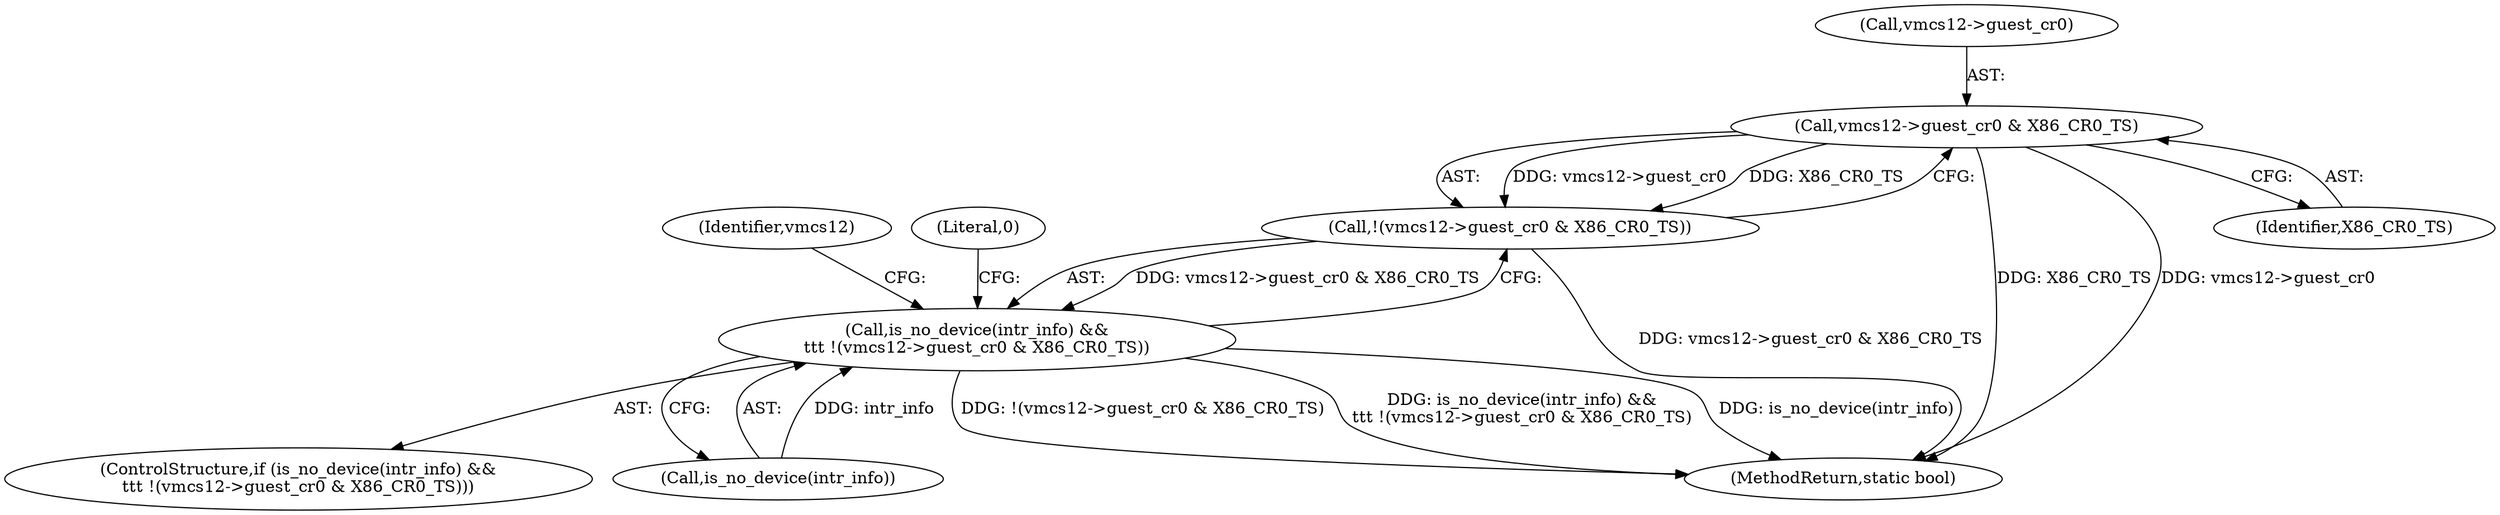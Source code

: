 digraph "0_linux_a642fc305053cc1c6e47e4f4df327895747ab485@pointer" {
"1000183" [label="(Call,vmcs12->guest_cr0 & X86_CR0_TS)"];
"1000182" [label="(Call,!(vmcs12->guest_cr0 & X86_CR0_TS))"];
"1000179" [label="(Call,is_no_device(intr_info) &&\n\t\t\t !(vmcs12->guest_cr0 & X86_CR0_TS))"];
"1000193" [label="(Identifier,vmcs12)"];
"1000341" [label="(MethodReturn,static bool)"];
"1000187" [label="(Identifier,X86_CR0_TS)"];
"1000178" [label="(ControlStructure,if (is_no_device(intr_info) &&\n\t\t\t !(vmcs12->guest_cr0 & X86_CR0_TS)))"];
"1000184" [label="(Call,vmcs12->guest_cr0)"];
"1000189" [label="(Literal,0)"];
"1000183" [label="(Call,vmcs12->guest_cr0 & X86_CR0_TS)"];
"1000182" [label="(Call,!(vmcs12->guest_cr0 & X86_CR0_TS))"];
"1000179" [label="(Call,is_no_device(intr_info) &&\n\t\t\t !(vmcs12->guest_cr0 & X86_CR0_TS))"];
"1000180" [label="(Call,is_no_device(intr_info))"];
"1000183" -> "1000182"  [label="AST: "];
"1000183" -> "1000187"  [label="CFG: "];
"1000184" -> "1000183"  [label="AST: "];
"1000187" -> "1000183"  [label="AST: "];
"1000182" -> "1000183"  [label="CFG: "];
"1000183" -> "1000341"  [label="DDG: X86_CR0_TS"];
"1000183" -> "1000341"  [label="DDG: vmcs12->guest_cr0"];
"1000183" -> "1000182"  [label="DDG: vmcs12->guest_cr0"];
"1000183" -> "1000182"  [label="DDG: X86_CR0_TS"];
"1000182" -> "1000179"  [label="AST: "];
"1000179" -> "1000182"  [label="CFG: "];
"1000182" -> "1000341"  [label="DDG: vmcs12->guest_cr0 & X86_CR0_TS"];
"1000182" -> "1000179"  [label="DDG: vmcs12->guest_cr0 & X86_CR0_TS"];
"1000179" -> "1000178"  [label="AST: "];
"1000179" -> "1000180"  [label="CFG: "];
"1000180" -> "1000179"  [label="AST: "];
"1000189" -> "1000179"  [label="CFG: "];
"1000193" -> "1000179"  [label="CFG: "];
"1000179" -> "1000341"  [label="DDG: !(vmcs12->guest_cr0 & X86_CR0_TS)"];
"1000179" -> "1000341"  [label="DDG: is_no_device(intr_info) &&\n\t\t\t !(vmcs12->guest_cr0 & X86_CR0_TS)"];
"1000179" -> "1000341"  [label="DDG: is_no_device(intr_info)"];
"1000180" -> "1000179"  [label="DDG: intr_info"];
}
